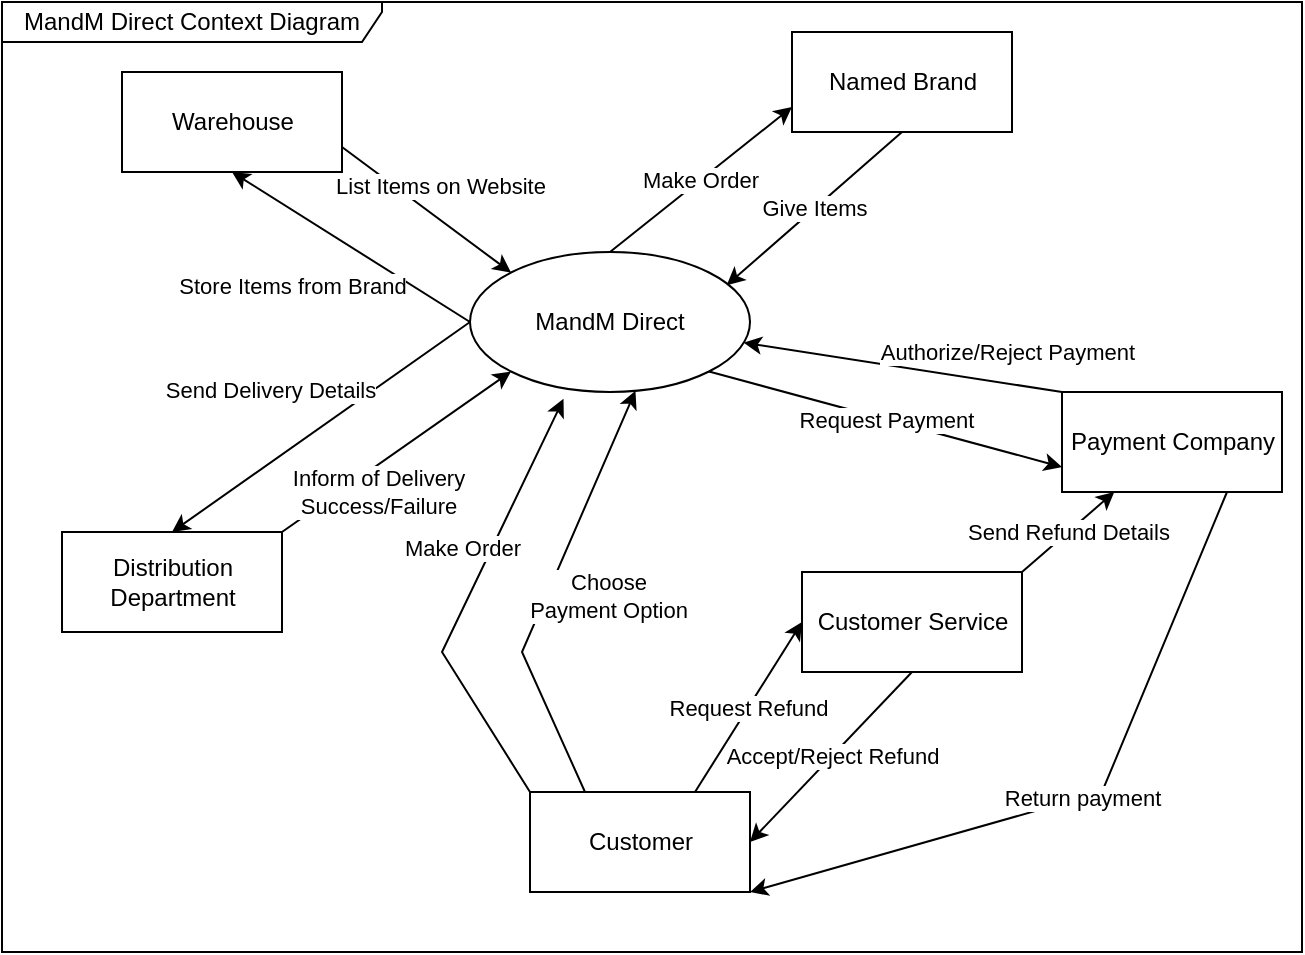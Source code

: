 <mxfile version="15.4.3" type="github">
  <diagram id="Iql28k8dq_us9lAi6-gg" name="Page-1">
    <mxGraphModel dx="1038" dy="547" grid="1" gridSize="10" guides="1" tooltips="1" connect="1" arrows="1" fold="1" page="1" pageScale="1" pageWidth="827" pageHeight="1169" math="0" shadow="0">
      <root>
        <mxCell id="0" />
        <mxCell id="1" parent="0" />
        <mxCell id="ira81Tf-wzkYirphHMGb-1" value="MandM Direct Context Diagram" style="shape=umlFrame;whiteSpace=wrap;html=1;width=190;height=20;" parent="1" vertex="1">
          <mxGeometry x="110" y="15" width="650" height="475" as="geometry" />
        </mxCell>
        <mxCell id="ira81Tf-wzkYirphHMGb-8" value="Store Items from Brand" style="rounded=0;orthogonalLoop=1;jettySize=auto;html=1;exitX=0;exitY=0.5;exitDx=0;exitDy=0;entryX=0.5;entryY=1;entryDx=0;entryDy=0;" parent="1" source="ira81Tf-wzkYirphHMGb-2" target="ira81Tf-wzkYirphHMGb-3" edge="1">
          <mxGeometry x="0.21" y="32" relative="1" as="geometry">
            <mxPoint as="offset" />
          </mxGeometry>
        </mxCell>
        <mxCell id="ira81Tf-wzkYirphHMGb-18" value="Send Delivery Details" style="edgeStyle=none;rounded=0;orthogonalLoop=1;jettySize=auto;html=1;exitX=0;exitY=0.5;exitDx=0;exitDy=0;entryX=0.5;entryY=0;entryDx=0;entryDy=0;" parent="1" source="ira81Tf-wzkYirphHMGb-2" target="ira81Tf-wzkYirphHMGb-5" edge="1">
          <mxGeometry x="0.11" y="-30" relative="1" as="geometry">
            <mxPoint as="offset" />
          </mxGeometry>
        </mxCell>
        <mxCell id="ira81Tf-wzkYirphHMGb-21" value="Make Order" style="edgeStyle=none;rounded=0;orthogonalLoop=1;jettySize=auto;html=1;exitX=0.5;exitY=0;exitDx=0;exitDy=0;entryX=0;entryY=0.75;entryDx=0;entryDy=0;" parent="1" source="ira81Tf-wzkYirphHMGb-2" target="ira81Tf-wzkYirphHMGb-7" edge="1">
          <mxGeometry relative="1" as="geometry" />
        </mxCell>
        <mxCell id="3pDG49siFza_v9QcQp35-2" value="Request Payment" style="edgeStyle=none;rounded=0;orthogonalLoop=1;jettySize=auto;html=1;exitX=1;exitY=1;exitDx=0;exitDy=0;entryX=0;entryY=0.75;entryDx=0;entryDy=0;" edge="1" parent="1" source="ira81Tf-wzkYirphHMGb-2" target="ira81Tf-wzkYirphHMGb-4">
          <mxGeometry relative="1" as="geometry" />
        </mxCell>
        <mxCell id="ira81Tf-wzkYirphHMGb-2" value="MandM Direct" style="ellipse;whiteSpace=wrap;html=1;" parent="1" vertex="1">
          <mxGeometry x="344" y="140" width="140" height="70" as="geometry" />
        </mxCell>
        <mxCell id="ira81Tf-wzkYirphHMGb-9" value="List Items on Website" style="edgeStyle=none;rounded=0;orthogonalLoop=1;jettySize=auto;html=1;exitX=1;exitY=0.75;exitDx=0;exitDy=0;entryX=0;entryY=0;entryDx=0;entryDy=0;" parent="1" source="ira81Tf-wzkYirphHMGb-3" target="ira81Tf-wzkYirphHMGb-2" edge="1">
          <mxGeometry x="-0.028" y="13" relative="1" as="geometry">
            <mxPoint as="offset" />
          </mxGeometry>
        </mxCell>
        <mxCell id="ira81Tf-wzkYirphHMGb-3" value="Warehouse" style="html=1;" parent="1" vertex="1">
          <mxGeometry x="170" y="50" width="110" height="50" as="geometry" />
        </mxCell>
        <mxCell id="ira81Tf-wzkYirphHMGb-12" value="Authorize/Reject Payment&amp;nbsp;" style="edgeStyle=none;rounded=0;orthogonalLoop=1;jettySize=auto;html=1;exitX=0;exitY=0;exitDx=0;exitDy=0;" parent="1" source="ira81Tf-wzkYirphHMGb-4" target="ira81Tf-wzkYirphHMGb-2" edge="1">
          <mxGeometry x="-0.646" y="-16" relative="1" as="geometry">
            <mxPoint as="offset" />
          </mxGeometry>
        </mxCell>
        <mxCell id="ira81Tf-wzkYirphHMGb-4" value="Payment Company" style="html=1;" parent="1" vertex="1">
          <mxGeometry x="640" y="210" width="110" height="50" as="geometry" />
        </mxCell>
        <mxCell id="3pDG49siFza_v9QcQp35-4" value="Inform of Delivery &lt;br&gt;Success/Failure" style="edgeStyle=none;rounded=0;orthogonalLoop=1;jettySize=auto;html=1;exitX=1;exitY=0;exitDx=0;exitDy=0;entryX=0;entryY=1;entryDx=0;entryDy=0;" edge="1" parent="1" source="ira81Tf-wzkYirphHMGb-5" target="ira81Tf-wzkYirphHMGb-2">
          <mxGeometry x="-0.275" y="-11" relative="1" as="geometry">
            <mxPoint as="offset" />
          </mxGeometry>
        </mxCell>
        <mxCell id="ira81Tf-wzkYirphHMGb-5" value="Distribution &lt;br&gt;Department" style="html=1;" parent="1" vertex="1">
          <mxGeometry x="140" y="280" width="110" height="50" as="geometry" />
        </mxCell>
        <mxCell id="ira81Tf-wzkYirphHMGb-16" value="Make Order" style="edgeStyle=none;rounded=0;orthogonalLoop=1;jettySize=auto;html=1;exitX=0;exitY=0;exitDx=0;exitDy=0;entryX=0.334;entryY=1.049;entryDx=0;entryDy=0;entryPerimeter=0;" parent="1" source="ira81Tf-wzkYirphHMGb-6" target="ira81Tf-wzkYirphHMGb-2" edge="1">
          <mxGeometry x="0.203" y="14" relative="1" as="geometry">
            <Array as="points">
              <mxPoint x="330" y="340" />
            </Array>
            <mxPoint as="offset" />
          </mxGeometry>
        </mxCell>
        <mxCell id="3pDG49siFza_v9QcQp35-1" value="Choose &lt;br&gt;Payment Option" style="edgeStyle=none;rounded=0;orthogonalLoop=1;jettySize=auto;html=1;exitX=0.25;exitY=0;exitDx=0;exitDy=0;entryX=0.591;entryY=0.991;entryDx=0;entryDy=0;entryPerimeter=0;" edge="1" parent="1" source="ira81Tf-wzkYirphHMGb-6" target="ira81Tf-wzkYirphHMGb-2">
          <mxGeometry x="0.088" y="-28" relative="1" as="geometry">
            <Array as="points">
              <mxPoint x="370" y="340" />
            </Array>
            <mxPoint as="offset" />
          </mxGeometry>
        </mxCell>
        <mxCell id="3pDG49siFza_v9QcQp35-8" value="Request Refund" style="edgeStyle=none;rounded=0;orthogonalLoop=1;jettySize=auto;html=1;exitX=0.75;exitY=0;exitDx=0;exitDy=0;entryX=0;entryY=0.5;entryDx=0;entryDy=0;" edge="1" parent="1" source="ira81Tf-wzkYirphHMGb-6" target="3pDG49siFza_v9QcQp35-7">
          <mxGeometry relative="1" as="geometry" />
        </mxCell>
        <mxCell id="ira81Tf-wzkYirphHMGb-6" value="Customer" style="html=1;" parent="1" vertex="1">
          <mxGeometry x="374" y="410" width="110" height="50" as="geometry" />
        </mxCell>
        <mxCell id="ira81Tf-wzkYirphHMGb-11" value="Give Items" style="edgeStyle=none;rounded=0;orthogonalLoop=1;jettySize=auto;html=1;exitX=0.5;exitY=1;exitDx=0;exitDy=0;entryX=0.917;entryY=0.237;entryDx=0;entryDy=0;entryPerimeter=0;" parent="1" source="ira81Tf-wzkYirphHMGb-7" target="ira81Tf-wzkYirphHMGb-2" edge="1">
          <mxGeometry relative="1" as="geometry" />
        </mxCell>
        <mxCell id="ira81Tf-wzkYirphHMGb-7" value="Named Brand" style="html=1;" parent="1" vertex="1">
          <mxGeometry x="505" y="30" width="110" height="50" as="geometry" />
        </mxCell>
        <mxCell id="3pDG49siFza_v9QcQp35-9" value="Accept/Reject Refund" style="edgeStyle=none;rounded=0;orthogonalLoop=1;jettySize=auto;html=1;exitX=0.5;exitY=1;exitDx=0;exitDy=0;entryX=1;entryY=0.5;entryDx=0;entryDy=0;" edge="1" parent="1" source="3pDG49siFza_v9QcQp35-7" target="ira81Tf-wzkYirphHMGb-6">
          <mxGeometry relative="1" as="geometry" />
        </mxCell>
        <mxCell id="3pDG49siFza_v9QcQp35-10" value="Send Refund Details" style="edgeStyle=none;rounded=0;orthogonalLoop=1;jettySize=auto;html=1;exitX=1;exitY=0;exitDx=0;exitDy=0;" edge="1" parent="1" source="3pDG49siFza_v9QcQp35-7" target="ira81Tf-wzkYirphHMGb-4">
          <mxGeometry relative="1" as="geometry" />
        </mxCell>
        <mxCell id="3pDG49siFza_v9QcQp35-7" value="Customer Service" style="html=1;" vertex="1" parent="1">
          <mxGeometry x="510" y="300" width="110" height="50" as="geometry" />
        </mxCell>
        <mxCell id="3pDG49siFza_v9QcQp35-11" value="Return payment" style="edgeStyle=none;rounded=0;orthogonalLoop=1;jettySize=auto;html=1;exitX=0.75;exitY=1;exitDx=0;exitDy=0;entryX=1;entryY=1;entryDx=0;entryDy=0;" edge="1" parent="1" source="ira81Tf-wzkYirphHMGb-4" target="ira81Tf-wzkYirphHMGb-6">
          <mxGeometry relative="1" as="geometry">
            <mxPoint x="630" y="310" as="sourcePoint" />
            <mxPoint x="676.154" y="270" as="targetPoint" />
            <Array as="points">
              <mxPoint x="660" y="410" />
            </Array>
          </mxGeometry>
        </mxCell>
      </root>
    </mxGraphModel>
  </diagram>
</mxfile>
